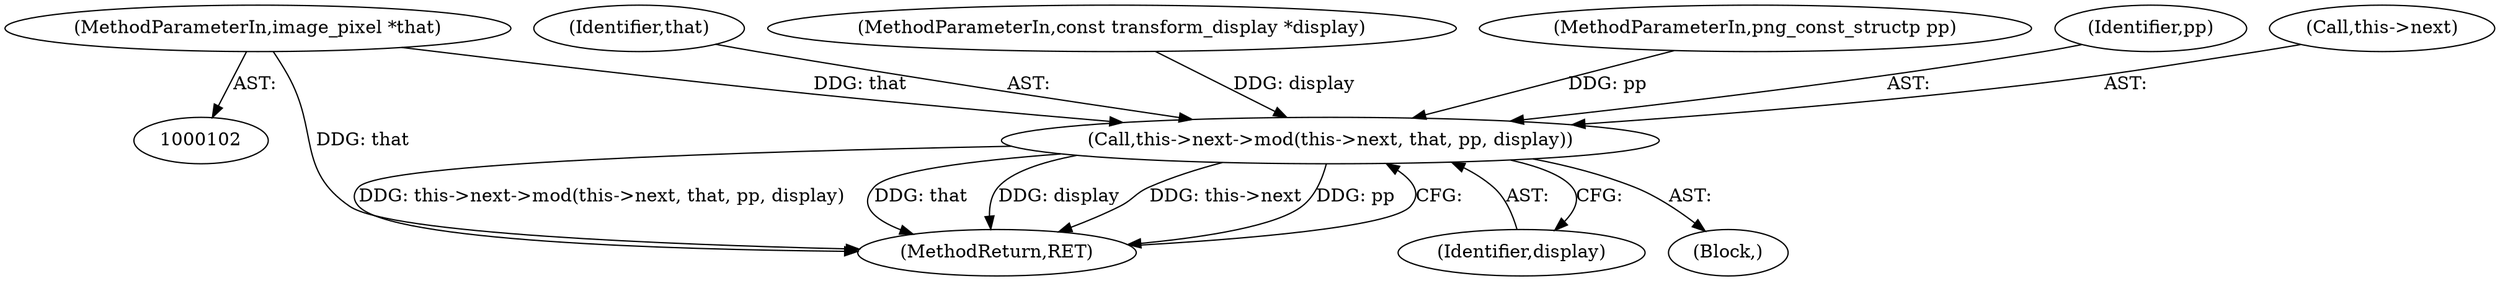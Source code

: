 digraph "0_Android_9d4853418ab2f754c2b63e091c29c5529b8b86ca_83@pointer" {
"1000104" [label="(MethodParameterIn,image_pixel *that)"];
"1000197" [label="(Call,this->next->mod(this->next, that, pp, display))"];
"1000203" [label="(Identifier,display)"];
"1000204" [label="(MethodReturn,RET)"];
"1000104" [label="(MethodParameterIn,image_pixel *that)"];
"1000201" [label="(Identifier,that)"];
"1000106" [label="(MethodParameterIn,const transform_display *display)"];
"1000105" [label="(MethodParameterIn,png_const_structp pp)"];
"1000197" [label="(Call,this->next->mod(this->next, that, pp, display))"];
"1000202" [label="(Identifier,pp)"];
"1000198" [label="(Call,this->next)"];
"1000107" [label="(Block,)"];
"1000104" -> "1000102"  [label="AST: "];
"1000104" -> "1000204"  [label="DDG: that"];
"1000104" -> "1000197"  [label="DDG: that"];
"1000197" -> "1000107"  [label="AST: "];
"1000197" -> "1000203"  [label="CFG: "];
"1000198" -> "1000197"  [label="AST: "];
"1000201" -> "1000197"  [label="AST: "];
"1000202" -> "1000197"  [label="AST: "];
"1000203" -> "1000197"  [label="AST: "];
"1000204" -> "1000197"  [label="CFG: "];
"1000197" -> "1000204"  [label="DDG: this->next->mod(this->next, that, pp, display)"];
"1000197" -> "1000204"  [label="DDG: that"];
"1000197" -> "1000204"  [label="DDG: display"];
"1000197" -> "1000204"  [label="DDG: this->next"];
"1000197" -> "1000204"  [label="DDG: pp"];
"1000105" -> "1000197"  [label="DDG: pp"];
"1000106" -> "1000197"  [label="DDG: display"];
}
